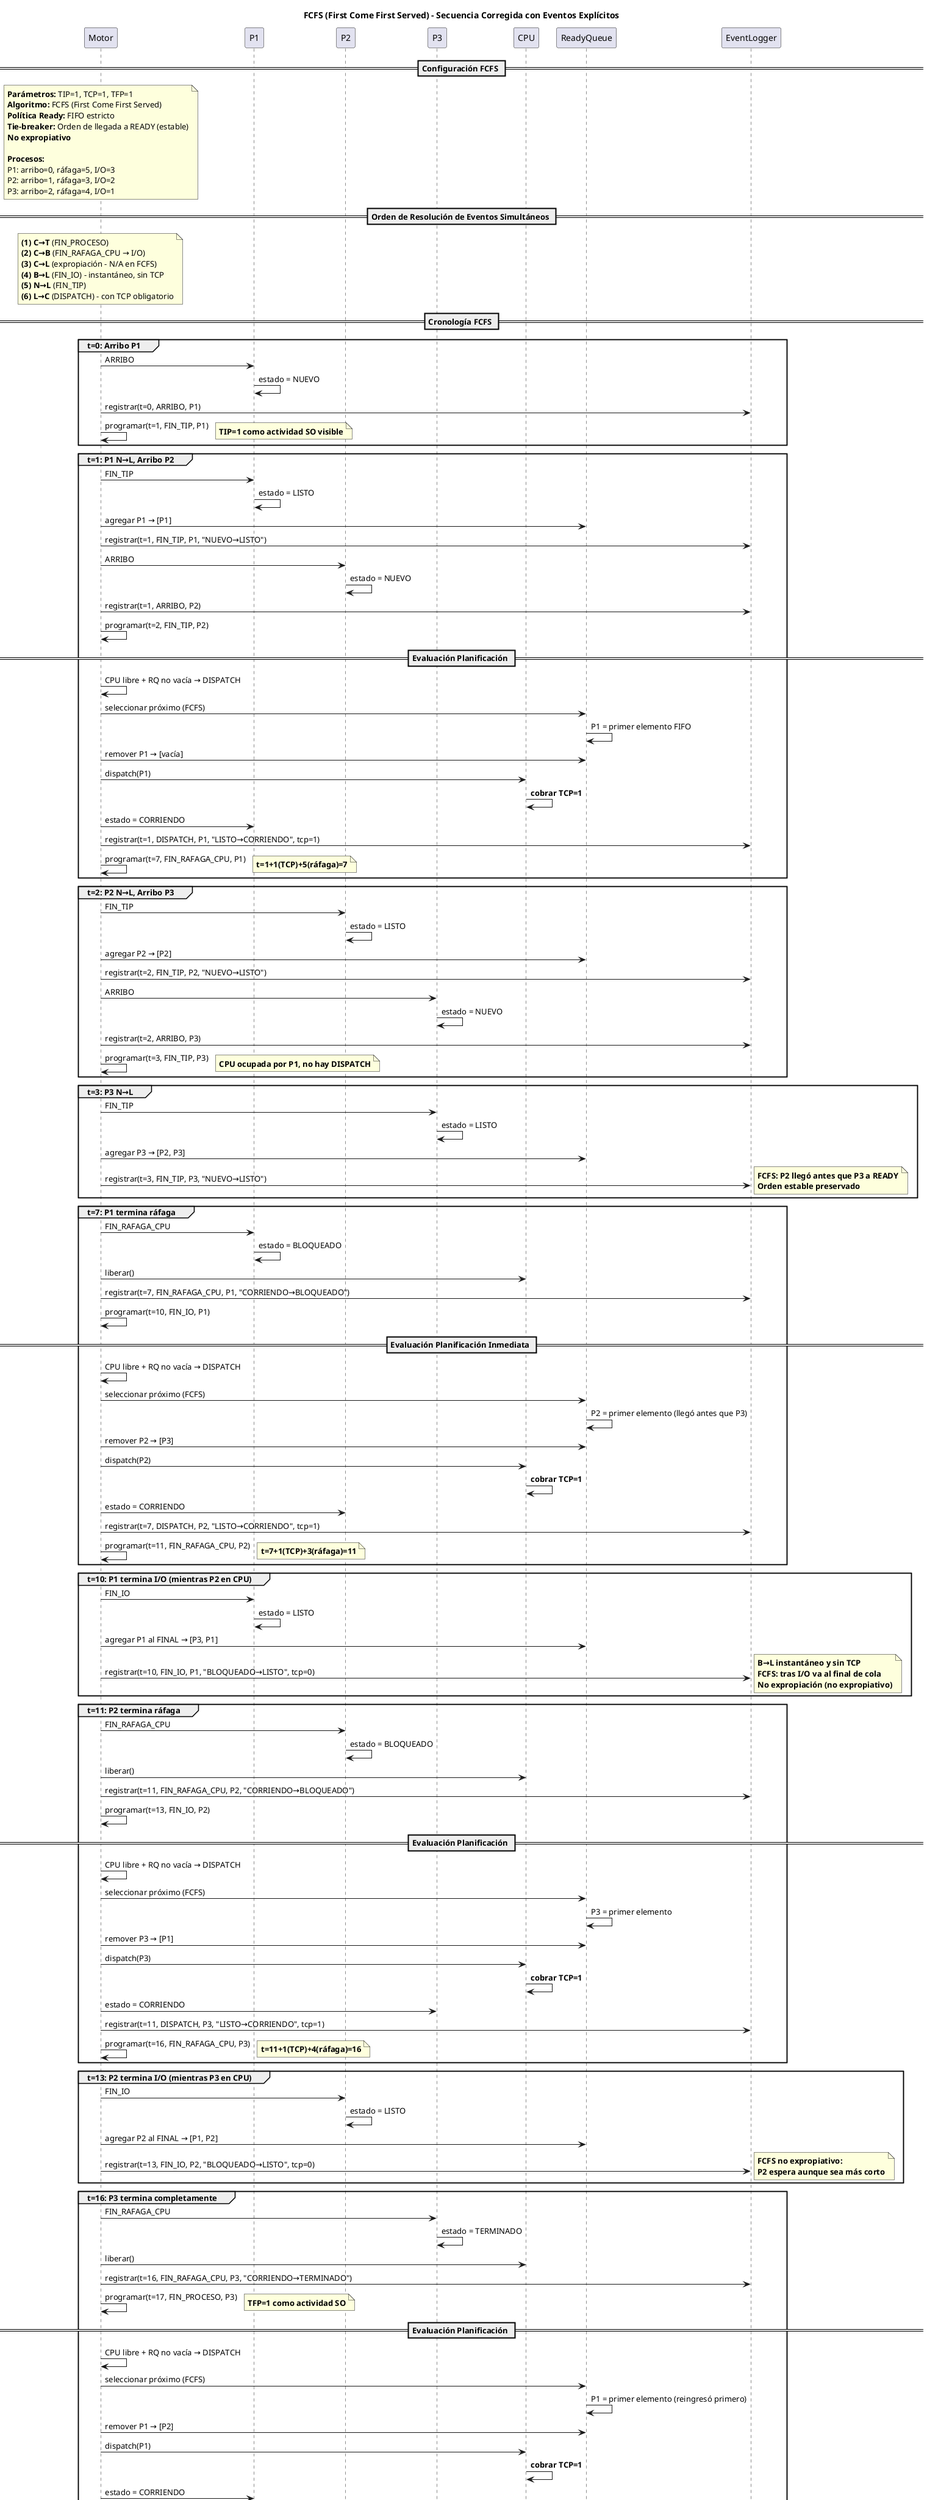 @startuml
title FCFS (First Come First Served) - Secuencia Corregida con Eventos Explícitos
participant "Motor" as Motor
participant "P1" as P1
participant "P2" as P2  
participant "P3" as P3
participant "CPU" as CPU
participant "ReadyQueue" as RQ
participant "EventLogger" as Log

== Configuración FCFS ==
note over Motor
**Parámetros:** TIP=1, TCP=1, TFP=1
**Algoritmo:** FCFS (First Come First Served)
**Política Ready:** FIFO estricto
**Tie-breaker:** Orden de llegada a READY (estable)
**No expropiativo**

**Procesos:**
P1: arribo=0, ráfaga=5, I/O=3
P2: arribo=1, ráfaga=3, I/O=2  
P3: arribo=2, ráfaga=4, I/O=1
end note

== Orden de Resolución de Eventos Simultáneos ==
note over Motor
**(1) C→T** (FIN_PROCESO)
**(2) C→B** (FIN_RAFAGA_CPU → I/O)
**(3) C→L** (expropiación - N/A en FCFS)
**(4) B→L** (FIN_IO) - instantáneo, sin TCP
**(5) N→L** (FIN_TIP)
**(6) L→C** (DISPATCH) - con TCP obligatorio
end note

== Cronología FCFS ==

group t=0: Arribo P1
    Motor -> P1: ARRIBO
    P1 -> P1: estado = NUEVO
    Motor -> Log: registrar(t=0, ARRIBO, P1)
    Motor -> Motor: programar(t=1, FIN_TIP, P1)
    note right: **TIP=1 como actividad SO visible**
end

group t=1: P1 N→L, Arribo P2
    Motor -> P1: FIN_TIP
    P1 -> P1: estado = LISTO
    Motor -> RQ: agregar P1 → [P1]
    Motor -> Log: registrar(t=1, FIN_TIP, P1, "NUEVO→LISTO")
    
    Motor -> P2: ARRIBO  
    P2 -> P2: estado = NUEVO
    Motor -> Log: registrar(t=1, ARRIBO, P2)
    Motor -> Motor: programar(t=2, FIN_TIP, P2)
    
    == Evaluación Planificación ==
    Motor -> Motor: CPU libre + RQ no vacía → DISPATCH
    Motor -> RQ: seleccionar próximo (FCFS)
    RQ -> RQ: P1 = primer elemento FIFO
    Motor -> RQ: remover P1 → [vacía]
    Motor -> CPU: dispatch(P1)
    CPU -> CPU: **cobrar TCP=1**
    Motor -> P1: estado = CORRIENDO
    Motor -> Log: registrar(t=1, DISPATCH, P1, "LISTO→CORRIENDO", tcp=1)
    Motor -> Motor: programar(t=7, FIN_RAFAGA_CPU, P1) 
    note right: **t=1+1(TCP)+5(ráfaga)=7**
end

group t=2: P2 N→L, Arribo P3
    Motor -> P2: FIN_TIP
    P2 -> P2: estado = LISTO  
    Motor -> RQ: agregar P2 → [P2]
    Motor -> Log: registrar(t=2, FIN_TIP, P2, "NUEVO→LISTO")
    
    Motor -> P3: ARRIBO
    P3 -> P3: estado = NUEVO
    Motor -> Log: registrar(t=2, ARRIBO, P3)
    Motor -> Motor: programar(t=3, FIN_TIP, P3)
    
    note right: **CPU ocupada por P1, no hay DISPATCH**
end

group t=3: P3 N→L
    Motor -> P3: FIN_TIP
    P3 -> P3: estado = LISTO
    Motor -> RQ: agregar P3 → [P2, P3]
    Motor -> Log: registrar(t=3, FIN_TIP, P3, "NUEVO→LISTO")
    
    note right: **FCFS: P2 llegó antes que P3 a READY**\n**Orden estable preservado**
end

group t=7: P1 termina ráfaga
    Motor -> P1: FIN_RAFAGA_CPU
    P1 -> P1: estado = BLOQUEADO
    Motor -> CPU: liberar()
    Motor -> Log: registrar(t=7, FIN_RAFAGA_CPU, P1, "CORRIENDO→BLOQUEADO")
    Motor -> Motor: programar(t=10, FIN_IO, P1)
    
    == Evaluación Planificación Inmediata ==
    Motor -> Motor: CPU libre + RQ no vacía → DISPATCH
    Motor -> RQ: seleccionar próximo (FCFS)
    RQ -> RQ: P2 = primer elemento (llegó antes que P3)
    Motor -> RQ: remover P2 → [P3]
    Motor -> CPU: dispatch(P2)
    CPU -> CPU: **cobrar TCP=1**  
    Motor -> P2: estado = CORRIENDO
    Motor -> Log: registrar(t=7, DISPATCH, P2, "LISTO→CORRIENDO", tcp=1)
    Motor -> Motor: programar(t=11, FIN_RAFAGA_CPU, P2)
    note right: **t=7+1(TCP)+3(ráfaga)=11**
end

group t=10: P1 termina I/O (mientras P2 en CPU)
    Motor -> P1: FIN_IO
    P1 -> P1: estado = LISTO
    Motor -> RQ: agregar P1 al FINAL → [P3, P1]
    Motor -> Log: registrar(t=10, FIN_IO, P1, "BLOQUEADO→LISTO", tcp=0)
    
    note right: **B→L instantáneo y sin TCP**\n**FCFS: tras I/O va al final de cola**\n**No expropiación (no expropiativo)**
end

group t=11: P2 termina ráfaga
    Motor -> P2: FIN_RAFAGA_CPU
    P2 -> P2: estado = BLOQUEADO
    Motor -> CPU: liberar()
    Motor -> Log: registrar(t=11, FIN_RAFAGA_CPU, P2, "CORRIENDO→BLOQUEADO")
    Motor -> Motor: programar(t=13, FIN_IO, P2)
    
    == Evaluación Planificación ==
    Motor -> Motor: CPU libre + RQ no vacía → DISPATCH
    Motor -> RQ: seleccionar próximo (FCFS)
    RQ -> RQ: P3 = primer elemento
    Motor -> RQ: remover P3 → [P1]
    Motor -> CPU: dispatch(P3)
    CPU -> CPU: **cobrar TCP=1**
    Motor -> P3: estado = CORRIENDO
    Motor -> Log: registrar(t=11, DISPATCH, P3, "LISTO→CORRIENDO", tcp=1)
    Motor -> Motor: programar(t=16, FIN_RAFAGA_CPU, P3)
    note right: **t=11+1(TCP)+4(ráfaga)=16**
end

group t=13: P2 termina I/O (mientras P3 en CPU)
    Motor -> P2: FIN_IO
    P2 -> P2: estado = LISTO
    Motor -> RQ: agregar P2 al FINAL → [P1, P2]
    Motor -> Log: registrar(t=13, FIN_IO, P2, "BLOQUEADO→LISTO", tcp=0)
    
    note right: **FCFS no expropiativo:**\n**P2 espera aunque sea más corto**
end

group t=16: P3 termina completamente  
    Motor -> P3: FIN_RAFAGA_CPU
    P3 -> P3: estado = TERMINADO
    Motor -> CPU: liberar()
    Motor -> Log: registrar(t=16, FIN_RAFAGA_CPU, P3, "CORRIENDO→TERMINADO")
    Motor -> Motor: programar(t=17, FIN_PROCESO, P3)
    note right: **TFP=1 como actividad SO**
    
    == Evaluación Planificación ==  
    Motor -> Motor: CPU libre + RQ no vacía → DISPATCH
    Motor -> RQ: seleccionar próximo (FCFS)
    RQ -> RQ: P1 = primer elemento (reingresó primero)
    Motor -> RQ: remover P1 → [P2]
    Motor -> CPU: dispatch(P1)
    CPU -> CPU: **cobrar TCP=1**
    Motor -> P1: estado = CORRIENDO
    Motor -> Log: registrar(t=16, DISPATCH, P1, "LISTO→CORRIENDO", tcp=1)
    Motor -> Motor: programar(t=22, FIN_RAFAGA_CPU, P1)
    note right: **P1 segunda ráfaga (suponiendo 5u)**
end

group t=17: P3 finalización completa
    Motor -> P3: FIN_PROCESO
    Motor -> Log: registrar(t=17, FIN_PROCESO, P3, "proceso completado")
    note right: **TFP completado**
end

== Casos Especiales FCFS ==
group CPU Idle (si RQ vacía)
    note over Motor
    **Cuando ReadyQueue vacía:**
    - CPU marcada como IDLE
    - Espera próximo evento (FIN_IO o FIN_TIP)
    - Impacta métricas de utilización
    - Log registra período idle explícitamente
    end note
end

group Efecto Convoy
    note over Motor
    **Problema FCFS típico:**
    - Proceso largo (P1) bloquea procesos cortos
    - P2, P3 esperan aunque sean más rápidos
    - Tiempo respuesta promedio alto
    - Orden de llegada determina todo
    end note
end

== Métricas Calculadas desde Event Log ==
note over Log
**El EventLogger contiene la fuente única de verdad:**
- Todos los DISPATCH con TCP registrados
- Todas las transiciones de estado
- Tiempos exactos de inicio/fin por actividad
- B→L marcados como instantáneos (tcp=0)
- Gantt se reconstruye SOLO desde estos eventos
- Métricas calculadas SOLO desde estos eventos

**Ejemplo métricas P1:**
- TR = t_fin - t_arribo = 22 - 0 = 22
- Tiempo LISTO = suma períodos en ReadyQueue
- TCP total = suma de todos los tcp registrados
end note

@enduml